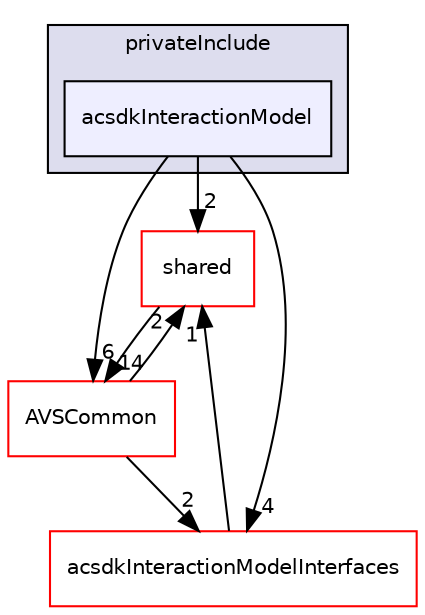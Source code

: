 digraph "/workplace/avs-device-sdk/CapabilityAgents/InteractionModel/acsdkInteractionModel/privateInclude/acsdkInteractionModel" {
  compound=true
  node [ fontsize="10", fontname="Helvetica"];
  edge [ labelfontsize="10", labelfontname="Helvetica"];
  subgraph clusterdir_a124f98caf56149f6b3fd5de70f1c771 {
    graph [ bgcolor="#ddddee", pencolor="black", label="privateInclude" fontname="Helvetica", fontsize="10", URL="dir_a124f98caf56149f6b3fd5de70f1c771.html"]
  dir_934fdd1dc086fdaa19fc1baf677ccc95 [shape=box, label="acsdkInteractionModel", style="filled", fillcolor="#eeeeff", pencolor="black", URL="dir_934fdd1dc086fdaa19fc1baf677ccc95.html"];
  }
  dir_9982052f7ce695d12571567315b2fafa [shape=box label="shared" fillcolor="white" style="filled" color="red" URL="dir_9982052f7ce695d12571567315b2fafa.html"];
  dir_13e65effb2bde530b17b3d5eefcd0266 [shape=box label="AVSCommon" fillcolor="white" style="filled" color="red" URL="dir_13e65effb2bde530b17b3d5eefcd0266.html"];
  dir_606f5bc388adb63390ab52c048425fb9 [shape=box label="acsdkInteractionModelInterfaces" fillcolor="white" style="filled" color="red" URL="dir_606f5bc388adb63390ab52c048425fb9.html"];
  dir_9982052f7ce695d12571567315b2fafa->dir_13e65effb2bde530b17b3d5eefcd0266 [headlabel="14", labeldistance=1.5 headhref="dir_000598_000017.html"];
  dir_934fdd1dc086fdaa19fc1baf677ccc95->dir_9982052f7ce695d12571567315b2fafa [headlabel="2", labeldistance=1.5 headhref="dir_000378_000598.html"];
  dir_934fdd1dc086fdaa19fc1baf677ccc95->dir_13e65effb2bde530b17b3d5eefcd0266 [headlabel="6", labeldistance=1.5 headhref="dir_000378_000017.html"];
  dir_934fdd1dc086fdaa19fc1baf677ccc95->dir_606f5bc388adb63390ab52c048425fb9 [headlabel="4", labeldistance=1.5 headhref="dir_000378_000381.html"];
  dir_13e65effb2bde530b17b3d5eefcd0266->dir_9982052f7ce695d12571567315b2fafa [headlabel="2", labeldistance=1.5 headhref="dir_000017_000598.html"];
  dir_13e65effb2bde530b17b3d5eefcd0266->dir_606f5bc388adb63390ab52c048425fb9 [headlabel="2", labeldistance=1.5 headhref="dir_000017_000381.html"];
  dir_606f5bc388adb63390ab52c048425fb9->dir_9982052f7ce695d12571567315b2fafa [headlabel="1", labeldistance=1.5 headhref="dir_000381_000598.html"];
}
